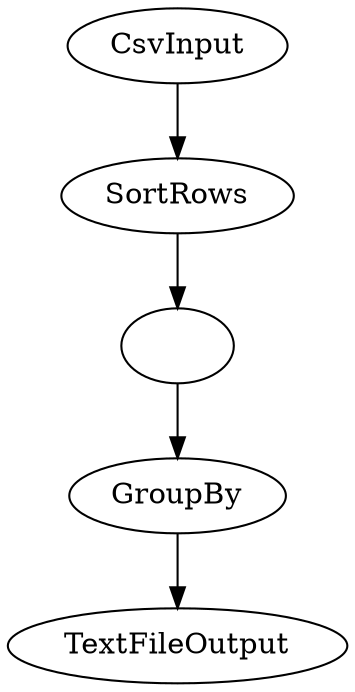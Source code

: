 digraph G {
  tFileInputDelimited_1 [ label="CsvInput" ];
  tSortRow_1 [ label="SortRows" ];
  tLogRow_1 [ label="" ];
  tAggregateSortedRow_1 [ label="GroupBy" ];
  tFileOutputDelimited_1 [ label="TextFileOutput" ];
  tFileInputDelimited_1 -> tSortRow_1;
  tSortRow_1 -> tLogRow_1;
  tLogRow_1 -> tAggregateSortedRow_1;
  tAggregateSortedRow_1 -> tFileOutputDelimited_1;
}
